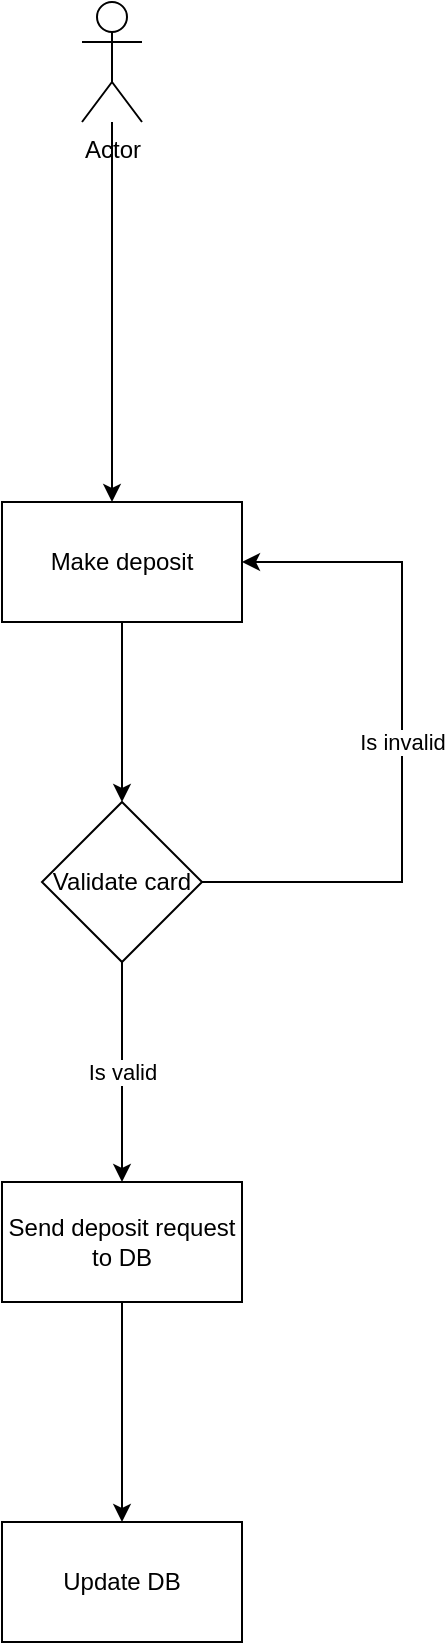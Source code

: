 <mxfile version="15.9.1" type="github">
  <diagram id="Vr3EENN83JzApCK7x8-m" name="Page-1">
    <mxGraphModel dx="1278" dy="579" grid="1" gridSize="10" guides="1" tooltips="1" connect="1" arrows="1" fold="1" page="1" pageScale="1" pageWidth="850" pageHeight="1100" math="0" shadow="0">
      <root>
        <mxCell id="0" />
        <mxCell id="1" parent="0" />
        <mxCell id="VKAW-Eo63sSe8h64ezcJ-2" style="edgeStyle=orthogonalEdgeStyle;rounded=0;orthogonalLoop=1;jettySize=auto;html=1;" edge="1" parent="1" source="VKAW-Eo63sSe8h64ezcJ-1">
          <mxGeometry relative="1" as="geometry">
            <mxPoint x="365" y="290" as="targetPoint" />
          </mxGeometry>
        </mxCell>
        <mxCell id="VKAW-Eo63sSe8h64ezcJ-1" value="Actor" style="shape=umlActor;verticalLabelPosition=bottom;verticalAlign=top;html=1;outlineConnect=0;" vertex="1" parent="1">
          <mxGeometry x="350" y="40" width="30" height="60" as="geometry" />
        </mxCell>
        <mxCell id="VKAW-Eo63sSe8h64ezcJ-8" value="" style="edgeStyle=orthogonalEdgeStyle;rounded=0;orthogonalLoop=1;jettySize=auto;html=1;" edge="1" parent="1" source="VKAW-Eo63sSe8h64ezcJ-6" target="VKAW-Eo63sSe8h64ezcJ-7">
          <mxGeometry relative="1" as="geometry" />
        </mxCell>
        <mxCell id="VKAW-Eo63sSe8h64ezcJ-6" value="Make deposit&lt;br&gt;" style="rounded=0;whiteSpace=wrap;html=1;" vertex="1" parent="1">
          <mxGeometry x="310" y="290" width="120" height="60" as="geometry" />
        </mxCell>
        <mxCell id="VKAW-Eo63sSe8h64ezcJ-10" value="Is invalid" style="edgeStyle=orthogonalEdgeStyle;rounded=0;orthogonalLoop=1;jettySize=auto;html=1;entryX=1;entryY=0.5;entryDx=0;entryDy=0;" edge="1" parent="1" source="VKAW-Eo63sSe8h64ezcJ-7" target="VKAW-Eo63sSe8h64ezcJ-6">
          <mxGeometry relative="1" as="geometry">
            <Array as="points">
              <mxPoint x="510" y="480" />
              <mxPoint x="510" y="320" />
            </Array>
          </mxGeometry>
        </mxCell>
        <mxCell id="VKAW-Eo63sSe8h64ezcJ-13" value="Is valid" style="edgeStyle=orthogonalEdgeStyle;rounded=0;orthogonalLoop=1;jettySize=auto;html=1;" edge="1" parent="1" source="VKAW-Eo63sSe8h64ezcJ-7" target="VKAW-Eo63sSe8h64ezcJ-12">
          <mxGeometry relative="1" as="geometry" />
        </mxCell>
        <mxCell id="VKAW-Eo63sSe8h64ezcJ-7" value="Validate card&lt;br&gt;" style="rhombus;whiteSpace=wrap;html=1;rounded=0;" vertex="1" parent="1">
          <mxGeometry x="330" y="440" width="80" height="80" as="geometry" />
        </mxCell>
        <mxCell id="VKAW-Eo63sSe8h64ezcJ-15" value="" style="edgeStyle=orthogonalEdgeStyle;rounded=0;orthogonalLoop=1;jettySize=auto;html=1;" edge="1" parent="1" source="VKAW-Eo63sSe8h64ezcJ-12" target="VKAW-Eo63sSe8h64ezcJ-14">
          <mxGeometry relative="1" as="geometry" />
        </mxCell>
        <mxCell id="VKAW-Eo63sSe8h64ezcJ-12" value="Send deposit request to DB" style="whiteSpace=wrap;html=1;rounded=0;" vertex="1" parent="1">
          <mxGeometry x="310" y="630" width="120" height="60" as="geometry" />
        </mxCell>
        <mxCell id="VKAW-Eo63sSe8h64ezcJ-14" value="Update DB&lt;br&gt;" style="whiteSpace=wrap;html=1;rounded=0;" vertex="1" parent="1">
          <mxGeometry x="310" y="800" width="120" height="60" as="geometry" />
        </mxCell>
      </root>
    </mxGraphModel>
  </diagram>
</mxfile>
